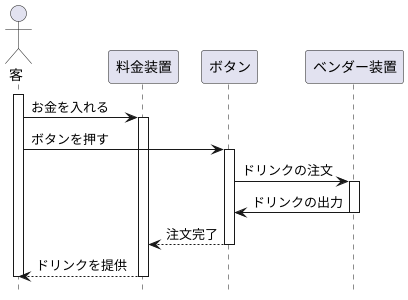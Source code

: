 @startuml
hide footbox
actor 客
participant 料金装置
participant ボタン
participant ベンダー装置

activate 客

    客 -> 料金装置: お金を入れる
    activate 料金装置

        客 -> ボタン: ボタンを押す
        activate ボタン

            ボタン -> ベンダー装置: ドリンクの注文
            activate ベンダー装置

                ベンダー装置 -> ボタン: ドリンクの出力
            deactivate ベンダー装置

            ボタン --> 料金装置: 注文完了
        deactivate ボタン

        料金装置 --> 客: ドリンクを提供
    deactivate 料金装置

deactivate 客
@enduml

